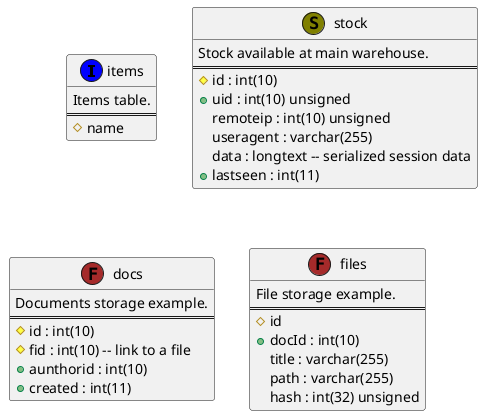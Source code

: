 UML legend:

table = class
#pkey
+index

@startuml
    class items <<(I,blue)>> {
        Items table.
        ==
        #name
    }

    'user "1" -- "0..*" docs

    class stock <<(S,olive)>> {
        Stock available at main warehouse.
        ==
        #id : int(10)
        +uid : int(10) unsigned
        remoteip : int(10) unsigned
        useragent : varchar(255)
        data : longtext -- serialized session data
        +lastseen : int(11)
    }

    'session "0..*" -- "1" user
    
    class docs <<(F,brown)>> {
        Documents storage example.
        ==
        #id : int(10)
        #fid : int(10) -- link to a file
        +aunthorid : int(10)
        +created : int(11)
    }
    
    class files <<(F,brown)>> {
        File storage example.
        ==
        #id
        +docId : int(10)
        title : varchar(255)
        path : varchar(255)
        hash : int(32) unsigned
    }

    'files "1" -- "1..*" docs

@enduml